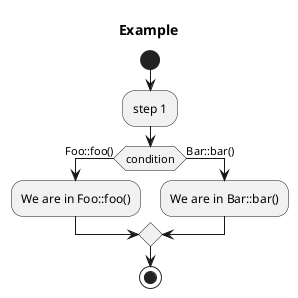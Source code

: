 {
  "sha1": "mrp1mu6ufp38huul5ynfczjl2pam6zu",
  "insertion": {
    "when": "2024-06-03T18:59:35.560Z",
    "url": "https://github.com/plantuml/plantuml/issues/226",
    "user": "plantuml@gmail.com"
  }
}
@startuml

title Example

start
:step 1;

if (condition) then (Foo::foo())
    :We are in Foo::foo();
else (Bar::bar())
    :We are in Bar::bar();
endif

stop

@enduml
